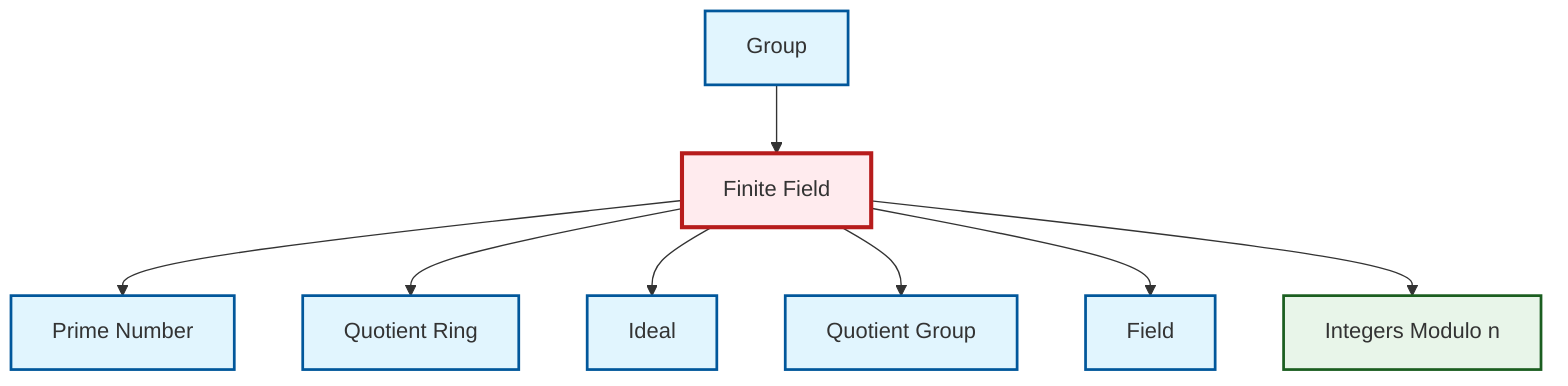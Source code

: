graph TD
    classDef definition fill:#e1f5fe,stroke:#01579b,stroke-width:2px
    classDef theorem fill:#f3e5f5,stroke:#4a148c,stroke-width:2px
    classDef axiom fill:#fff3e0,stroke:#e65100,stroke-width:2px
    classDef example fill:#e8f5e9,stroke:#1b5e20,stroke-width:2px
    classDef current fill:#ffebee,stroke:#b71c1c,stroke-width:3px
    def-quotient-ring["Quotient Ring"]:::definition
    def-field["Field"]:::definition
    def-ideal["Ideal"]:::definition
    def-group["Group"]:::definition
    ex-finite-field["Finite Field"]:::example
    def-quotient-group["Quotient Group"]:::definition
    ex-quotient-integers-mod-n["Integers Modulo n"]:::example
    def-prime["Prime Number"]:::definition
    ex-finite-field --> def-prime
    ex-finite-field --> def-quotient-ring
    def-group --> ex-finite-field
    ex-finite-field --> def-ideal
    ex-finite-field --> def-quotient-group
    ex-finite-field --> def-field
    ex-finite-field --> ex-quotient-integers-mod-n
    class ex-finite-field current